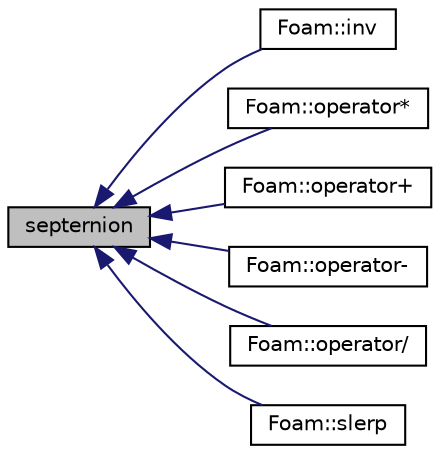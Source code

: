 digraph "septernion"
{
  bgcolor="transparent";
  edge [fontname="Helvetica",fontsize="10",labelfontname="Helvetica",labelfontsize="10"];
  node [fontname="Helvetica",fontsize="10",shape=record];
  rankdir="LR";
  Node1 [label="septernion",height=0.2,width=0.4,color="black", fillcolor="grey75", style="filled", fontcolor="black"];
  Node1 -> Node2 [dir="back",color="midnightblue",fontsize="10",style="solid",fontname="Helvetica"];
  Node2 [label="Foam::inv",height=0.2,width=0.4,color="black",URL="$a10974.html#a29454029112b143685743f62e092cd02",tooltip="Return the inverse of the given septernion. "];
  Node1 -> Node3 [dir="back",color="midnightblue",fontsize="10",style="solid",fontname="Helvetica"];
  Node3 [label="Foam::operator*",height=0.2,width=0.4,color="black",URL="$a10974.html#a8c9064842f4c256da43719fff06fa462"];
  Node1 -> Node4 [dir="back",color="midnightblue",fontsize="10",style="solid",fontname="Helvetica"];
  Node4 [label="Foam::operator+",height=0.2,width=0.4,color="black",URL="$a10974.html#a61ed9d36aa02369fb98fe88d53677683"];
  Node1 -> Node5 [dir="back",color="midnightblue",fontsize="10",style="solid",fontname="Helvetica"];
  Node5 [label="Foam::operator-",height=0.2,width=0.4,color="black",URL="$a10974.html#a9c0208ce98f9ad6f022ce14f9e192d66"];
  Node1 -> Node6 [dir="back",color="midnightblue",fontsize="10",style="solid",fontname="Helvetica"];
  Node6 [label="Foam::operator/",height=0.2,width=0.4,color="black",URL="$a10974.html#a12cddf97e996921f5a96008f88fc3b76"];
  Node1 -> Node7 [dir="back",color="midnightblue",fontsize="10",style="solid",fontname="Helvetica"];
  Node7 [label="Foam::slerp",height=0.2,width=0.4,color="black",URL="$a10974.html#aff844207a9215bddc006930702973436",tooltip="Spherical linear interpolation of septernions. 0 for qa, 1 for qb. "];
}
